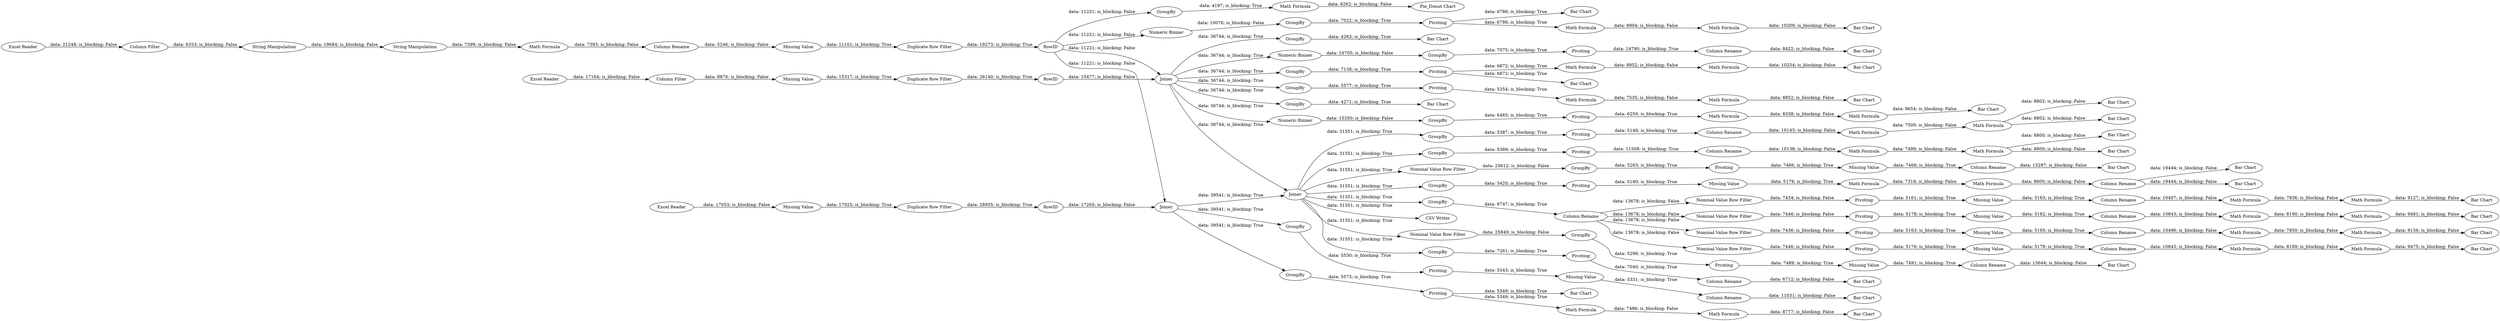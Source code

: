 digraph {
	"-1726244370458649791_92" [label="Bar Chart"]
	"-1726244370458649791_144" [label="Math Formula"]
	"-1726244370458649791_98" [label="Bar Chart"]
	"-1726244370458649791_147" [label="Missing Value"]
	"-1726244370458649791_145" [label=Pivoting]
	"-1726244370458649791_1" [label="Excel Reader"]
	"-1726244370458649791_111" [label="Column Rename"]
	"-1726244370458649791_56" [label="Math Formula"]
	"-1726244370458649791_70" [label=GroupBy]
	"-1726244370458649791_165" [label="Column Rename"]
	"-1726244370458649791_124" [label="Column Rename"]
	"-1726244370458649791_50" [label="Bar Chart"]
	"-1726244370458649791_164" [label="Bar Chart"]
	"-1726244370458649791_139" [label="Nominal Value Row Filter"]
	"-1726244370458649791_113" [label="Math Formula"]
	"-1726244370458649791_54" [label="Bar Chart"]
	"-1726244370458649791_121" [label=GroupBy]
	"-1726244370458649791_11" [label="Missing Value"]
	"-1726244370458649791_63" [label=Joiner]
	"-1726244370458649791_142" [label="Column Rename"]
	"-1726244370458649791_62" [label="Missing Value"]
	"-1726244370458649791_84" [label="Bar Chart"]
	"-1726244370458649791_180" [label="Math Formula"]
	"-1726244370458649791_148" [label="Bar Chart"]
	"-1726244370458649791_160" [label="Missing Value"]
	"-1726244370458649791_21" [label="String Manipulation"]
	"-1726244370458649791_33" [label="Column Filter"]
	"-1726244370458649791_174" [label="Missing Value"]
	"-1726244370458649791_65" [label=Pivoting]
	"-1726244370458649791_93" [label="Bar Chart"]
	"-1726244370458649791_146" [label="Nominal Value Row Filter"]
	"-1726244370458649791_176" [label="CSV Writer"]
	"-1726244370458649791_10" [label="Missing Value"]
	"-1726244370458649791_172" [label="Column Rename"]
	"-1726244370458649791_150" [label="Math Formula"]
	"-1726244370458649791_177" [label="Math Formula"]
	"-1726244370458649791_57" [label="Bar Chart"]
	"-1726244370458649791_125" [label=Pivoting]
	"-1726244370458649791_107" [label="Bar Chart"]
	"-1726244370458649791_28" [label=Pivoting]
	"-1726244370458649791_112" [label="Math Formula"]
	"-1726244370458649791_18" [label=GroupBy]
	"-1726244370458649791_94" [label="Column Rename"]
	"-1726244370458649791_37" [label=Joiner]
	"-1726244370458649791_166" [label="Nominal Value Row Filter"]
	"-1726244370458649791_25" [label="String Manipulation"]
	"-1726244370458649791_143" [label="Math Formula"]
	"-1726244370458649791_72" [label="Bar Chart"]
	"-1726244370458649791_74" [label="Column Rename"]
	"-1726244370458649791_66" [label="Bar Chart"]
	"-1726244370458649791_135" [label="Math Formula"]
	"-1726244370458649791_137" [label="Math Formula"]
	"-1726244370458649791_43" [label=RowID]
	"-1726244370458649791_162" [label=GroupBy]
	"-1726244370458649791_64" [label=GroupBy]
	"-1726244370458649791_75" [label="Column Rename"]
	"-1726244370458649791_170" [label=Pivoting]
	"-1726244370458649791_151" [label="Math Formula"]
	"-1726244370458649791_30" [label="Math Formula"]
	"-1726244370458649791_80" [label=GroupBy]
	"-1726244370458649791_126" [label="Missing Value"]
	"-1726244370458649791_132" [label=Pivoting]
	"-1726244370458649791_82" [label=GroupBy]
	"-1726244370458649791_173" [label="Bar Chart"]
	"-1726244370458649791_24" [label="Numeric Binner"]
	"-1726244370458649791_133" [label="Bar Chart"]
	"-1726244370458649791_96" [label=Pivoting]
	"-1726244370458649791_109" [label=GroupBy]
	"-1726244370458649791_34" [label="Column Rename"]
	"-1726244370458649791_49" [label="Math Formula"]
	"-1726244370458649791_77" [label=Pivoting]
	"-1726244370458649791_134" [label="Missing Value"]
	"-1726244370458649791_130" [label="Math Formula"]
	"-1726244370458649791_31" [label="Math Formula"]
	"-1726244370458649791_179" [label="Pie_Donut Chart"]
	"-1726244370458649791_60" [label="Bar Chart"]
	"-1726244370458649791_22" [label="Math Formula"]
	"-1726244370458649791_103" [label="Math Formula"]
	"-1726244370458649791_163" [label=Pivoting]
	"-1726244370458649791_52" [label=GroupBy]
	"-1726244370458649791_128" [label="Column Rename"]
	"-1726244370458649791_26" [label=GroupBy]
	"-1726244370458649791_55" [label="Math Formula"]
	"-1726244370458649791_79" [label="Numeric Binner"]
	"-1726244370458649791_91" [label="Missing Value"]
	"-1726244370458649791_108" [label="Column Rename"]
	"-1726244370458649791_106" [label="Bar Chart"]
	"-1726244370458649791_67" [label=GroupBy]
	"-1726244370458649791_89" [label="Math Formula"]
	"-1726244370458649791_85" [label="Math Formula"]
	"-1726244370458649791_68" [label="Bar Chart"]
	"-1726244370458649791_127" [label="Bar Chart"]
	"-1726244370458649791_32" [label="Bar Chart"]
	"-1726244370458649791_61" [label=Pivoting]
	"-1726244370458649791_136" [label="Column Rename"]
	"-1726244370458649791_44" [label=RowID]
	"-1726244370458649791_87" [label=GroupBy]
	"-1726244370458649791_41" [label="Duplicate Row Filter"]
	"-1726244370458649791_101" [label=GroupBy]
	"-1726244370458649791_59" [label=GroupBy]
	"-1726244370458649791_167" [label="Nominal Value Row Filter"]
	"-1726244370458649791_149" [label="Column Rename"]
	"-1726244370458649791_12" [label="Missing Value"]
	"-1726244370458649791_27" [label="Bar Chart"]
	"-1726244370458649791_51" [label=Pivoting]
	"-1726244370458649791_138" [label=Pivoting]
	"-1726244370458649791_171" [label=GroupBy]
	"-1726244370458649791_141" [label="Bar Chart"]
	"-1726244370458649791_73" [label="Column Rename"]
	"-1726244370458649791_47" [label="Bar Chart"]
	"-1726244370458649791_45" [label=RowID]
	"-1726244370458649791_3" [label="Excel Reader"]
	"-1726244370458649791_48" [label="Math Formula"]
	"-1726244370458649791_178" [label="Math Formula"]
	"-1726244370458649791_129" [label="Math Formula"]
	"-1726244370458649791_140" [label="Missing Value"]
	"-1726244370458649791_78" [label="Bar Chart"]
	"-1726244370458649791_88" [label="Math Formula"]
	"-1726244370458649791_71" [label=Pivoting]
	"-1726244370458649791_131" [label="Nominal Value Row Filter"]
	"-1726244370458649791_69" [label="Numeric Binner"]
	"-1726244370458649791_123" [label="Nominal Value Row Filter"]
	"-1726244370458649791_81" [label="Bar Chart"]
	"-1726244370458649791_90" [label=Pivoting]
	"-1726244370458649791_110" [label="Math Formula"]
	"-1726244370458649791_104" [label=Pivoting]
	"-1726244370458649791_53" [label=Joiner]
	"-1726244370458649791_86" [label="Math Formula"]
	"-1726244370458649791_36" [label=GroupBy]
	"-1726244370458649791_2" [label="Excel Reader"]
	"-1726244370458649791_76" [label=GroupBy]
	"-1726244370458649791_35" [label="Column Filter"]
	"-1726244370458649791_16" [label="Duplicate Row Filter"]
	"-1726244370458649791_46" [label=Pivoting]
	"-1726244370458649791_99" [label="Bar Chart"]
	"-1726244370458649791_42" [label="Duplicate Row Filter"]
	"-1726244370458649791_83" [label=Pivoting]
	"-1726244370458649791_74" -> "-1726244370458649791_60" [label="data: 11031; is_blocking: False"]
	"-1726244370458649791_171" -> "-1726244370458649791_170" [label="data: 5296; is_blocking: True"]
	"-1726244370458649791_111" -> "-1726244370458649791_112" [label="data: 10138; is_blocking: False"]
	"-1726244370458649791_63" -> "-1726244370458649791_166" [label="data: 31551; is_blocking: True"]
	"-1726244370458649791_3" -> "-1726244370458649791_33" [label="data: 21248; is_blocking: False"]
	"-1726244370458649791_55" -> "-1726244370458649791_56" [label="data: 7486; is_blocking: False"]
	"-1726244370458649791_94" -> "-1726244370458649791_93" [label="data: 19444; is_blocking: False"]
	"-1726244370458649791_96" -> "-1726244370458649791_111" [label="data: 11508; is_blocking: True"]
	"-1726244370458649791_63" -> "-1726244370458649791_121" [label="data: 31551; is_blocking: True"]
	"-1726244370458649791_124" -> "-1726244370458649791_146" [label="data: 13678; is_blocking: False"]
	"-1726244370458649791_165" -> "-1726244370458649791_164" [label="data: 15297; is_blocking: False"]
	"-1726244370458649791_82" -> "-1726244370458649791_83" [label="data: 6485; is_blocking: True"]
	"-1726244370458649791_85" -> "-1726244370458649791_86" [label="data: 8338; is_blocking: False"]
	"-1726244370458649791_178" -> "-1726244370458649791_78" [label="data: 8852; is_blocking: False"]
	"-1726244370458649791_28" -> "-1726244370458649791_30" [label="data: 6786; is_blocking: True"]
	"-1726244370458649791_67" -> "-1726244370458649791_68" [label="data: 4263; is_blocking: True"]
	"-1726244370458649791_52" -> "-1726244370458649791_51" [label="data: 5575; is_blocking: True"]
	"-1726244370458649791_174" -> "-1726244370458649791_172" [label="data: 7491; is_blocking: True"]
	"-1726244370458649791_59" -> "-1726244370458649791_61" [label="data: 5530; is_blocking: True"]
	"-1726244370458649791_71" -> "-1726244370458649791_73" [label="data: 14790; is_blocking: True"]
	"-1726244370458649791_79" -> "-1726244370458649791_82" [label="data: 15350; is_blocking: False"]
	"-1726244370458649791_56" -> "-1726244370458649791_57" [label="data: 8777; is_blocking: False"]
	"-1726244370458649791_166" -> "-1726244370458649791_171" [label="data: 25849; is_blocking: False"]
	"-1726244370458649791_11" -> "-1726244370458649791_41" [label="data: 17025; is_blocking: True"]
	"-1726244370458649791_37" -> "-1726244370458649791_36" [label="data: 36744; is_blocking: True"]
	"-1726244370458649791_129" -> "-1726244370458649791_127" [label="data: 9481; is_blocking: False"]
	"-1726244370458649791_91" -> "-1726244370458649791_89" [label="data: 5179; is_blocking: True"]
	"-1726244370458649791_103" -> "-1726244370458649791_110" [label="data: 7500; is_blocking: False"]
	"-1726244370458649791_61" -> "-1726244370458649791_62" [label="data: 5343; is_blocking: True"]
	"-1726244370458649791_63" -> "-1726244370458649791_167" [label="data: 31551; is_blocking: True"]
	"-1726244370458649791_124" -> "-1726244370458649791_139" [label="data: 13678; is_blocking: False"]
	"-1726244370458649791_26" -> "-1726244370458649791_28" [label="data: 7022; is_blocking: True"]
	"-1726244370458649791_162" -> "-1726244370458649791_163" [label="data: 5263; is_blocking: True"]
	"-1726244370458649791_63" -> "-1726244370458649791_101" [label="data: 31551; is_blocking: True"]
	"-1726244370458649791_137" -> "-1726244370458649791_135" [label="data: 7836; is_blocking: False"]
	"-1726244370458649791_139" -> "-1726244370458649791_138" [label="data: 7436; is_blocking: False"]
	"-1726244370458649791_49" -> "-1726244370458649791_50" [label="data: 10254; is_blocking: False"]
	"-1726244370458649791_31" -> "-1726244370458649791_32" [label="data: 10209; is_blocking: False"]
	"-1726244370458649791_121" -> "-1726244370458649791_124" [label="data: 6747; is_blocking: True"]
	"-1726244370458649791_130" -> "-1726244370458649791_129" [label="data: 8190; is_blocking: False"]
	"-1726244370458649791_35" -> "-1726244370458649791_10" [label="data: 8876; is_blocking: False"]
	"-1726244370458649791_48" -> "-1726244370458649791_49" [label="data: 8952; is_blocking: False"]
	"-1726244370458649791_43" -> "-1726244370458649791_53" [label="data: 17265; is_blocking: False"]
	"-1726244370458649791_113" -> "-1726244370458649791_98" [label="data: 8800; is_blocking: False"]
	"-1726244370458649791_136" -> "-1726244370458649791_137" [label="data: 10497; is_blocking: False"]
	"-1726244370458649791_104" -> "-1726244370458649791_108" [label="data: 5148; is_blocking: True"]
	"-1726244370458649791_46" -> "-1726244370458649791_47" [label="data: 6872; is_blocking: True"]
	"-1726244370458649791_123" -> "-1726244370458649791_125" [label="data: 7446; is_blocking: False"]
	"-1726244370458649791_62" -> "-1726244370458649791_74" [label="data: 5331; is_blocking: True"]
	"-1726244370458649791_37" -> "-1726244370458649791_63" [label="data: 36744; is_blocking: True"]
	"-1726244370458649791_90" -> "-1726244370458649791_91" [label="data: 5180; is_blocking: True"]
	"-1726244370458649791_177" -> "-1726244370458649791_178" [label="data: 7535; is_blocking: False"]
	"-1726244370458649791_94" -> "-1726244370458649791_92" [label="data: 19444; is_blocking: False"]
	"-1726244370458649791_44" -> "-1726244370458649791_37" [label="data: 15477; is_blocking: False"]
	"-1726244370458649791_45" -> "-1726244370458649791_53" [label="data: 11221; is_blocking: False"]
	"-1726244370458649791_140" -> "-1726244370458649791_142" [label="data: 5165; is_blocking: True"]
	"-1726244370458649791_172" -> "-1726244370458649791_173" [label="data: 15644; is_blocking: False"]
	"-1726244370458649791_53" -> "-1726244370458649791_52" [label="data: 39541; is_blocking: True"]
	"-1726244370458649791_21" -> "-1726244370458649791_25" [label="data: 19684; is_blocking: False"]
	"-1726244370458649791_53" -> "-1726244370458649791_63" [label="data: 39541; is_blocking: True"]
	"-1726244370458649791_180" -> "-1726244370458649791_179" [label="data: 6262; is_blocking: False"]
	"-1726244370458649791_1" -> "-1726244370458649791_35" [label="data: 17164; is_blocking: False"]
	"-1726244370458649791_134" -> "-1726244370458649791_136" [label="data: 5163; is_blocking: True"]
	"-1726244370458649791_113" -> "-1726244370458649791_99" [label="data: 8800; is_blocking: False"]
	"-1726244370458649791_51" -> "-1726244370458649791_55" [label="data: 5349; is_blocking: True"]
	"-1726244370458649791_108" -> "-1726244370458649791_103" [label="data: 10143; is_blocking: False"]
	"-1726244370458649791_128" -> "-1726244370458649791_130" [label="data: 10843; is_blocking: False"]
	"-1726244370458649791_170" -> "-1726244370458649791_174" [label="data: 7489; is_blocking: True"]
	"-1726244370458649791_41" -> "-1726244370458649791_43" [label="data: 28935; is_blocking: True"]
	"-1726244370458649791_86" -> "-1726244370458649791_84" [label="data: 9654; is_blocking: False"]
	"-1726244370458649791_150" -> "-1726244370458649791_148" [label="data: 9475; is_blocking: False"]
	"-1726244370458649791_53" -> "-1726244370458649791_59" [label="data: 39541; is_blocking: True"]
	"-1726244370458649791_80" -> "-1726244370458649791_81" [label="data: 4271; is_blocking: True"]
	"-1726244370458649791_142" -> "-1726244370458649791_144" [label="data: 10496; is_blocking: False"]
	"-1726244370458649791_144" -> "-1726244370458649791_143" [label="data: 7850; is_blocking: False"]
	"-1726244370458649791_151" -> "-1726244370458649791_150" [label="data: 8189; is_blocking: False"]
	"-1726244370458649791_36" -> "-1726244370458649791_46" [label="data: 7138; is_blocking: True"]
	"-1726244370458649791_63" -> "-1726244370458649791_109" [label="data: 31551; is_blocking: True"]
	"-1726244370458649791_45" -> "-1726244370458649791_24" [label="data: 11221; is_blocking: False"]
	"-1726244370458649791_77" -> "-1726244370458649791_177" [label="data: 5354; is_blocking: True"]
	"-1726244370458649791_135" -> "-1726244370458649791_133" [label="data: 9127; is_blocking: False"]
	"-1726244370458649791_18" -> "-1726244370458649791_180" [label="data: 4197; is_blocking: True"]
	"-1726244370458649791_45" -> "-1726244370458649791_18" [label="data: 11221; is_blocking: False"]
	"-1726244370458649791_42" -> "-1726244370458649791_45" [label="data: 19273; is_blocking: True"]
	"-1726244370458649791_25" -> "-1726244370458649791_22" [label="data: 7399; is_blocking: False"]
	"-1726244370458649791_10" -> "-1726244370458649791_16" [label="data: 15317; is_blocking: True"]
	"-1726244370458649791_37" -> "-1726244370458649791_76" [label="data: 36744; is_blocking: True"]
	"-1726244370458649791_2" -> "-1726244370458649791_11" [label="data: 17053; is_blocking: False"]
	"-1726244370458649791_73" -> "-1726244370458649791_72" [label="data: 8422; is_blocking: False"]
	"-1726244370458649791_112" -> "-1726244370458649791_113" [label="data: 7499; is_blocking: False"]
	"-1726244370458649791_146" -> "-1726244370458649791_145" [label="data: 7446; is_blocking: False"]
	"-1726244370458649791_69" -> "-1726244370458649791_70" [label="data: 16705; is_blocking: False"]
	"-1726244370458649791_109" -> "-1726244370458649791_104" [label="data: 5387; is_blocking: True"]
	"-1726244370458649791_22" -> "-1726244370458649791_34" [label="data: 7393; is_blocking: False"]
	"-1726244370458649791_126" -> "-1726244370458649791_128" [label="data: 5182; is_blocking: True"]
	"-1726244370458649791_132" -> "-1726244370458649791_134" [label="data: 5161; is_blocking: True"]
	"-1726244370458649791_33" -> "-1726244370458649791_21" [label="data: 6353; is_blocking: False"]
	"-1726244370458649791_89" -> "-1726244370458649791_88" [label="data: 7318; is_blocking: False"]
	"-1726244370458649791_30" -> "-1726244370458649791_31" [label="data: 8904; is_blocking: False"]
	"-1726244370458649791_70" -> "-1726244370458649791_71" [label="data: 7075; is_blocking: True"]
	"-1726244370458649791_16" -> "-1726244370458649791_44" [label="data: 26140; is_blocking: True"]
	"-1726244370458649791_76" -> "-1726244370458649791_77" [label="data: 5577; is_blocking: True"]
	"-1726244370458649791_28" -> "-1726244370458649791_27" [label="data: 6786; is_blocking: True"]
	"-1726244370458649791_124" -> "-1726244370458649791_123" [label="data: 13678; is_blocking: False"]
	"-1726244370458649791_37" -> "-1726244370458649791_69" [label="data: 36744; is_blocking: True"]
	"-1726244370458649791_63" -> "-1726244370458649791_64" [label="data: 31551; is_blocking: True"]
	"-1726244370458649791_37" -> "-1726244370458649791_67" [label="data: 36744; is_blocking: True"]
	"-1726244370458649791_64" -> "-1726244370458649791_65" [label="data: 7261; is_blocking: True"]
	"-1726244370458649791_145" -> "-1726244370458649791_147" [label="data: 5176; is_blocking: True"]
	"-1726244370458649791_110" -> "-1726244370458649791_106" [label="data: 8802; is_blocking: False"]
	"-1726244370458649791_12" -> "-1726244370458649791_42" [label="data: 11101; is_blocking: True"]
	"-1726244370458649791_37" -> "-1726244370458649791_80" [label="data: 36744; is_blocking: True"]
	"-1726244370458649791_101" -> "-1726244370458649791_96" [label="data: 5389; is_blocking: True"]
	"-1726244370458649791_125" -> "-1726244370458649791_126" [label="data: 5178; is_blocking: True"]
	"-1726244370458649791_87" -> "-1726244370458649791_90" [label="data: 5420; is_blocking: True"]
	"-1726244370458649791_34" -> "-1726244370458649791_12" [label="data: 5246; is_blocking: False"]
	"-1726244370458649791_63" -> "-1726244370458649791_176" [label="data: 31551; is_blocking: True"]
	"-1726244370458649791_51" -> "-1726244370458649791_54" [label="data: 5349; is_blocking: True"]
	"-1726244370458649791_75" -> "-1726244370458649791_66" [label="data: 6712; is_blocking: False"]
	"-1726244370458649791_88" -> "-1726244370458649791_94" [label="data: 8600; is_blocking: False"]
	"-1726244370458649791_167" -> "-1726244370458649791_162" [label="data: 25612; is_blocking: False"]
	"-1726244370458649791_45" -> "-1726244370458649791_37" [label="data: 11221; is_blocking: False"]
	"-1726244370458649791_160" -> "-1726244370458649791_165" [label="data: 7466; is_blocking: True"]
	"-1726244370458649791_24" -> "-1726244370458649791_26" [label="data: 10076; is_blocking: False"]
	"-1726244370458649791_163" -> "-1726244370458649791_160" [label="data: 7466; is_blocking: True"]
	"-1726244370458649791_138" -> "-1726244370458649791_140" [label="data: 5163; is_blocking: True"]
	"-1726244370458649791_37" -> "-1726244370458649791_79" [label="data: 36744; is_blocking: True"]
	"-1726244370458649791_63" -> "-1726244370458649791_87" [label="data: 31551; is_blocking: True"]
	"-1726244370458649791_65" -> "-1726244370458649791_75" [label="data: 7040; is_blocking: True"]
	"-1726244370458649791_149" -> "-1726244370458649791_151" [label="data: 10843; is_blocking: False"]
	"-1726244370458649791_147" -> "-1726244370458649791_149" [label="data: 5178; is_blocking: True"]
	"-1726244370458649791_131" -> "-1726244370458649791_132" [label="data: 7434; is_blocking: False"]
	"-1726244370458649791_110" -> "-1726244370458649791_107" [label="data: 8802; is_blocking: False"]
	"-1726244370458649791_46" -> "-1726244370458649791_48" [label="data: 6872; is_blocking: True"]
	"-1726244370458649791_83" -> "-1726244370458649791_85" [label="data: 6250; is_blocking: True"]
	"-1726244370458649791_124" -> "-1726244370458649791_131" [label="data: 13678; is_blocking: False"]
	"-1726244370458649791_143" -> "-1726244370458649791_141" [label="data: 9156; is_blocking: False"]
	rankdir=LR
}
